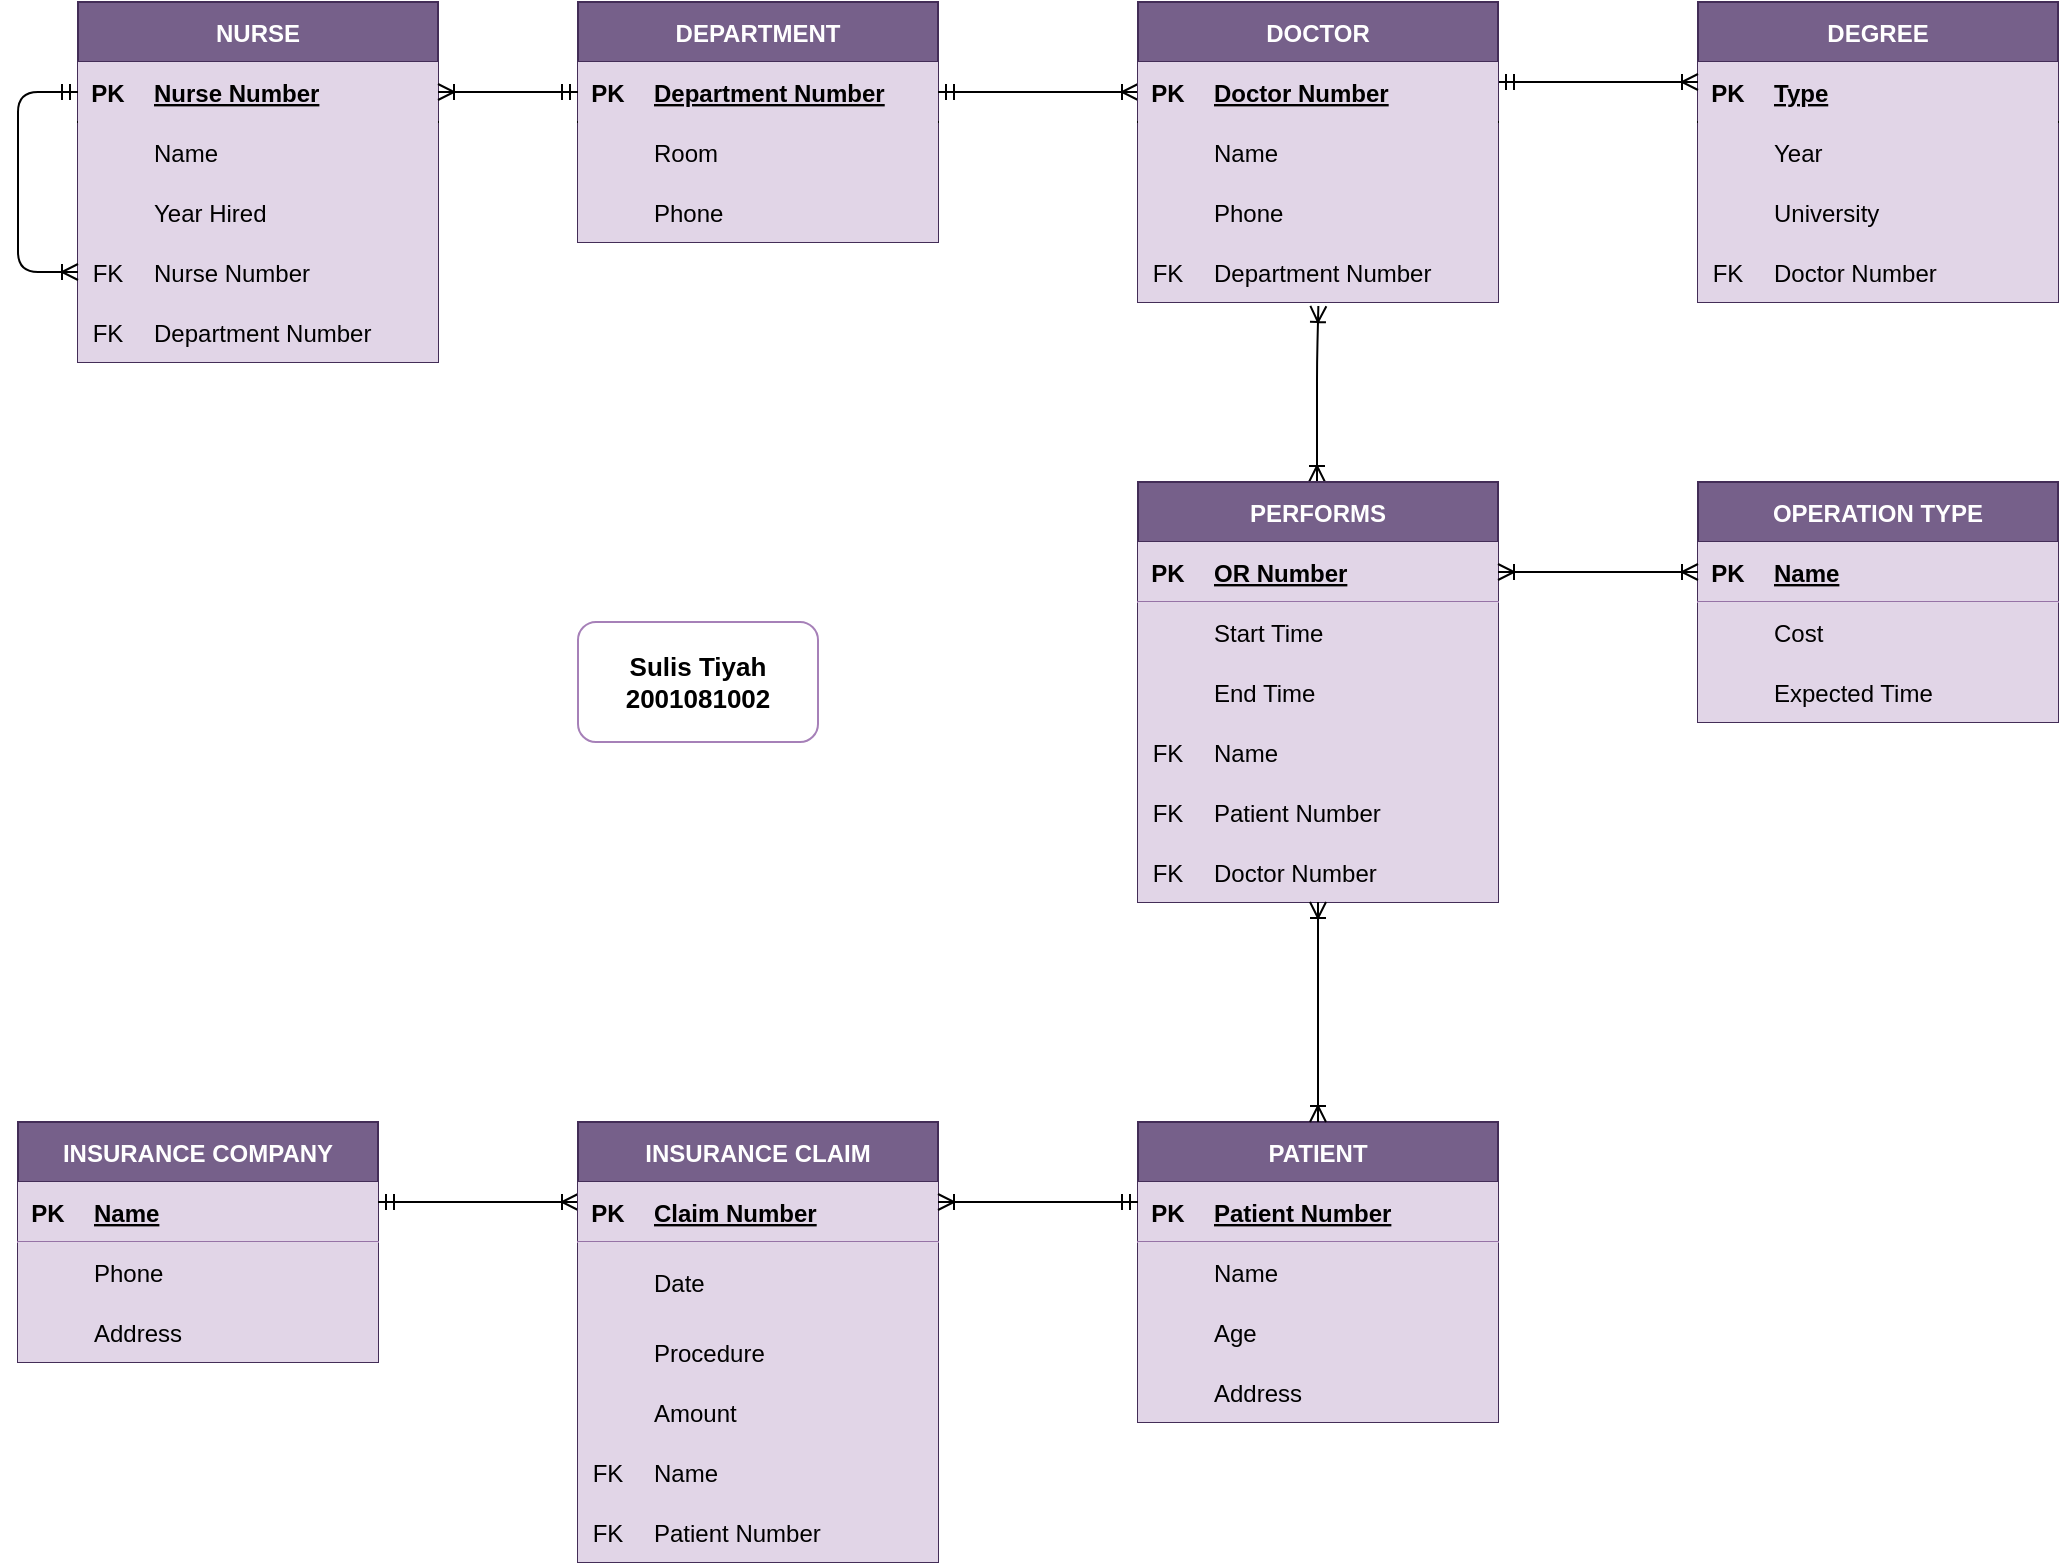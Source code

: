 <mxfile version="13.9.9" type="device"><diagram id="R2lEEEUBdFMjLlhIrx00" name="Page-1"><mxGraphModel dx="1024" dy="592" grid="1" gridSize="10" guides="1" tooltips="1" connect="1" arrows="1" fold="1" page="1" pageScale="1" pageWidth="1100" pageHeight="850" math="0" shadow="0" extFonts="Permanent Marker^https://fonts.googleapis.com/css?family=Permanent+Marker"><root><mxCell id="0"/><mxCell id="1" parent="0"/><mxCell id="9aG5olb4q19qfq-mBGyj-1" value="NURSE" style="shape=table;startSize=30;container=1;collapsible=1;childLayout=tableLayout;fixedRows=1;rowLines=0;fontStyle=1;align=center;resizeLast=1;fillColor=#76608a;strokeColor=#432D57;fontColor=#ffffff;" parent="1" vertex="1"><mxGeometry x="70" y="40" width="180" height="180" as="geometry"><mxRectangle x="30" y="30" width="70" height="30" as="alternateBounds"/></mxGeometry></mxCell><mxCell id="9aG5olb4q19qfq-mBGyj-2" value="" style="shape=partialRectangle;collapsible=0;dropTarget=0;pointerEvents=0;fillColor=none;top=0;left=0;bottom=1;right=0;points=[[0,0.5],[1,0.5]];portConstraint=eastwest;" parent="9aG5olb4q19qfq-mBGyj-1" vertex="1"><mxGeometry y="30" width="180" height="30" as="geometry"/></mxCell><mxCell id="9aG5olb4q19qfq-mBGyj-3" value="PK" style="shape=partialRectangle;connectable=0;fillColor=#e1d5e7;top=0;left=0;bottom=0;right=0;fontStyle=1;overflow=hidden;strokeColor=#A680B8;" parent="9aG5olb4q19qfq-mBGyj-2" vertex="1"><mxGeometry width="30" height="30" as="geometry"/></mxCell><mxCell id="9aG5olb4q19qfq-mBGyj-4" value="Nurse Number" style="shape=partialRectangle;connectable=0;fillColor=#e1d5e7;top=0;left=0;bottom=0;right=0;align=left;spacingLeft=6;fontStyle=5;overflow=hidden;strokeColor=#A680B8;" parent="9aG5olb4q19qfq-mBGyj-2" vertex="1"><mxGeometry x="30" width="150" height="30" as="geometry"/></mxCell><mxCell id="9aG5olb4q19qfq-mBGyj-5" value="" style="shape=partialRectangle;collapsible=0;dropTarget=0;pointerEvents=0;fillColor=none;top=0;left=0;bottom=0;right=0;points=[[0,0.5],[1,0.5]];portConstraint=eastwest;" parent="9aG5olb4q19qfq-mBGyj-1" vertex="1"><mxGeometry y="60" width="180" height="30" as="geometry"/></mxCell><mxCell id="9aG5olb4q19qfq-mBGyj-6" value="" style="shape=partialRectangle;connectable=0;fillColor=#e1d5e7;top=0;left=0;bottom=0;right=0;editable=1;overflow=hidden;strokeColor=#A680B8;" parent="9aG5olb4q19qfq-mBGyj-5" vertex="1"><mxGeometry width="30" height="30" as="geometry"/></mxCell><mxCell id="9aG5olb4q19qfq-mBGyj-7" value="Name" style="shape=partialRectangle;connectable=0;fillColor=#e1d5e7;top=0;left=0;bottom=0;right=0;align=left;spacingLeft=6;overflow=hidden;strokeColor=#A680B8;" parent="9aG5olb4q19qfq-mBGyj-5" vertex="1"><mxGeometry x="30" width="150" height="30" as="geometry"/></mxCell><mxCell id="9aG5olb4q19qfq-mBGyj-194" value="" style="shape=partialRectangle;collapsible=0;dropTarget=0;pointerEvents=0;fillColor=none;top=0;left=0;bottom=0;right=0;points=[[0,0.5],[1,0.5]];portConstraint=eastwest;" parent="9aG5olb4q19qfq-mBGyj-1" vertex="1"><mxGeometry y="90" width="180" height="30" as="geometry"/></mxCell><mxCell id="9aG5olb4q19qfq-mBGyj-195" value="" style="shape=partialRectangle;connectable=0;fillColor=#e1d5e7;top=0;left=0;bottom=0;right=0;editable=1;overflow=hidden;strokeColor=#A680B8;" parent="9aG5olb4q19qfq-mBGyj-194" vertex="1"><mxGeometry width="30" height="30" as="geometry"/></mxCell><mxCell id="9aG5olb4q19qfq-mBGyj-196" value="Year Hired" style="shape=partialRectangle;connectable=0;fillColor=#e1d5e7;top=0;left=0;bottom=0;right=0;align=left;spacingLeft=6;overflow=hidden;strokeColor=#A680B8;" parent="9aG5olb4q19qfq-mBGyj-194" vertex="1"><mxGeometry x="30" width="150" height="30" as="geometry"/></mxCell><mxCell id="9aG5olb4q19qfq-mBGyj-197" value="" style="shape=partialRectangle;collapsible=0;dropTarget=0;pointerEvents=0;fillColor=none;top=0;left=0;bottom=0;right=0;points=[[0,0.5],[1,0.5]];portConstraint=eastwest;" parent="9aG5olb4q19qfq-mBGyj-1" vertex="1"><mxGeometry y="120" width="180" height="30" as="geometry"/></mxCell><mxCell id="9aG5olb4q19qfq-mBGyj-198" value="FK" style="shape=partialRectangle;connectable=0;fillColor=#e1d5e7;top=0;left=0;bottom=0;right=0;editable=1;overflow=hidden;strokeColor=#A680B8;" parent="9aG5olb4q19qfq-mBGyj-197" vertex="1"><mxGeometry width="30" height="30" as="geometry"/></mxCell><mxCell id="9aG5olb4q19qfq-mBGyj-199" value="Nurse Number" style="shape=partialRectangle;connectable=0;fillColor=#e1d5e7;top=0;left=0;bottom=0;right=0;align=left;spacingLeft=6;overflow=hidden;strokeColor=#A680B8;" parent="9aG5olb4q19qfq-mBGyj-197" vertex="1"><mxGeometry x="30" width="150" height="30" as="geometry"/></mxCell><mxCell id="9aG5olb4q19qfq-mBGyj-71" value="" style="shape=partialRectangle;collapsible=0;dropTarget=0;pointerEvents=0;fillColor=none;top=0;left=0;bottom=0;right=0;points=[[0,0.5],[1,0.5]];portConstraint=eastwest;" parent="9aG5olb4q19qfq-mBGyj-1" vertex="1"><mxGeometry y="150" width="180" height="30" as="geometry"/></mxCell><mxCell id="9aG5olb4q19qfq-mBGyj-72" value="FK" style="shape=partialRectangle;connectable=0;fillColor=#e1d5e7;top=0;left=0;bottom=0;right=0;editable=1;overflow=hidden;strokeColor=#A680B8;" parent="9aG5olb4q19qfq-mBGyj-71" vertex="1"><mxGeometry width="30" height="30" as="geometry"/></mxCell><mxCell id="9aG5olb4q19qfq-mBGyj-73" value="Department Number" style="shape=partialRectangle;connectable=0;fillColor=#e1d5e7;top=0;left=0;bottom=0;right=0;align=left;spacingLeft=6;overflow=hidden;strokeColor=#A680B8;" parent="9aG5olb4q19qfq-mBGyj-71" vertex="1"><mxGeometry x="30" width="150" height="30" as="geometry"/></mxCell><mxCell id="9aG5olb4q19qfq-mBGyj-18" value="DEPARTMENT" style="shape=table;startSize=30;container=1;collapsible=1;childLayout=tableLayout;fixedRows=1;rowLines=0;fontStyle=1;align=center;resizeLast=1;fillColor=#76608a;strokeColor=#432D57;fontColor=#ffffff;" parent="1" vertex="1"><mxGeometry x="320" y="40" width="180" height="120" as="geometry"/></mxCell><mxCell id="9aG5olb4q19qfq-mBGyj-19" value="" style="shape=partialRectangle;collapsible=0;dropTarget=0;pointerEvents=0;fillColor=none;top=0;left=0;bottom=1;right=0;points=[[0,0.5],[1,0.5]];portConstraint=eastwest;" parent="9aG5olb4q19qfq-mBGyj-18" vertex="1"><mxGeometry y="30" width="180" height="30" as="geometry"/></mxCell><mxCell id="9aG5olb4q19qfq-mBGyj-20" value="PK" style="shape=partialRectangle;connectable=0;fillColor=#e1d5e7;top=0;left=0;bottom=0;right=0;fontStyle=1;overflow=hidden;strokeColor=#9673a6;" parent="9aG5olb4q19qfq-mBGyj-19" vertex="1"><mxGeometry width="30" height="30" as="geometry"/></mxCell><mxCell id="9aG5olb4q19qfq-mBGyj-21" value="Department Number" style="shape=partialRectangle;connectable=0;fillColor=#e1d5e7;top=0;left=0;bottom=0;right=0;align=left;spacingLeft=6;fontStyle=5;overflow=hidden;strokeColor=#9673a6;" parent="9aG5olb4q19qfq-mBGyj-19" vertex="1"><mxGeometry x="30" width="150" height="30" as="geometry"/></mxCell><mxCell id="9aG5olb4q19qfq-mBGyj-22" value="" style="shape=partialRectangle;collapsible=0;dropTarget=0;pointerEvents=0;fillColor=none;top=0;left=0;bottom=0;right=0;points=[[0,0.5],[1,0.5]];portConstraint=eastwest;" parent="9aG5olb4q19qfq-mBGyj-18" vertex="1"><mxGeometry y="60" width="180" height="30" as="geometry"/></mxCell><mxCell id="9aG5olb4q19qfq-mBGyj-23" value="" style="shape=partialRectangle;connectable=0;fillColor=#e1d5e7;top=0;left=0;bottom=0;right=0;editable=1;overflow=hidden;strokeColor=#9673a6;" parent="9aG5olb4q19qfq-mBGyj-22" vertex="1"><mxGeometry width="30" height="30" as="geometry"/></mxCell><mxCell id="9aG5olb4q19qfq-mBGyj-24" value="Room" style="shape=partialRectangle;connectable=0;fillColor=#e1d5e7;top=0;left=0;bottom=0;right=0;align=left;spacingLeft=6;overflow=hidden;strokeColor=#9673a6;" parent="9aG5olb4q19qfq-mBGyj-22" vertex="1"><mxGeometry x="30" width="150" height="30" as="geometry"/></mxCell><mxCell id="9aG5olb4q19qfq-mBGyj-25" value="" style="shape=partialRectangle;collapsible=0;dropTarget=0;pointerEvents=0;fillColor=none;top=0;left=0;bottom=0;right=0;points=[[0,0.5],[1,0.5]];portConstraint=eastwest;" parent="9aG5olb4q19qfq-mBGyj-18" vertex="1"><mxGeometry y="90" width="180" height="30" as="geometry"/></mxCell><mxCell id="9aG5olb4q19qfq-mBGyj-26" value="" style="shape=partialRectangle;connectable=0;fillColor=#e1d5e7;top=0;left=0;bottom=0;right=0;editable=1;overflow=hidden;strokeColor=#9673a6;" parent="9aG5olb4q19qfq-mBGyj-25" vertex="1"><mxGeometry width="30" height="30" as="geometry"/></mxCell><mxCell id="9aG5olb4q19qfq-mBGyj-27" value="Phone" style="shape=partialRectangle;connectable=0;fillColor=#e1d5e7;top=0;left=0;bottom=0;right=0;align=left;spacingLeft=6;overflow=hidden;strokeColor=#9673a6;" parent="9aG5olb4q19qfq-mBGyj-25" vertex="1"><mxGeometry x="30" width="150" height="30" as="geometry"/></mxCell><mxCell id="9aG5olb4q19qfq-mBGyj-44" value="DEGREE" style="shape=table;startSize=30;container=1;collapsible=1;childLayout=tableLayout;fixedRows=1;rowLines=0;fontStyle=1;align=center;resizeLast=1;fillColor=#76608a;strokeColor=#432D57;fontColor=#ffffff;" parent="1" vertex="1"><mxGeometry x="880" y="40" width="180" height="150" as="geometry"/></mxCell><mxCell id="9aG5olb4q19qfq-mBGyj-45" value="" style="shape=partialRectangle;collapsible=0;dropTarget=0;pointerEvents=0;fillColor=none;top=0;left=0;bottom=1;right=0;points=[[0,0.5],[1,0.5]];portConstraint=eastwest;" parent="9aG5olb4q19qfq-mBGyj-44" vertex="1"><mxGeometry y="30" width="180" height="30" as="geometry"/></mxCell><mxCell id="9aG5olb4q19qfq-mBGyj-46" value="PK" style="shape=partialRectangle;connectable=0;fillColor=#e1d5e7;top=0;left=0;bottom=0;right=0;fontStyle=1;overflow=hidden;strokeColor=#9673a6;" parent="9aG5olb4q19qfq-mBGyj-45" vertex="1"><mxGeometry width="30" height="30" as="geometry"/></mxCell><mxCell id="9aG5olb4q19qfq-mBGyj-47" value="Type" style="shape=partialRectangle;connectable=0;fillColor=#e1d5e7;top=0;left=0;bottom=0;right=0;align=left;spacingLeft=6;fontStyle=5;overflow=hidden;strokeColor=#9673a6;" parent="9aG5olb4q19qfq-mBGyj-45" vertex="1"><mxGeometry x="30" width="150" height="30" as="geometry"/></mxCell><mxCell id="9aG5olb4q19qfq-mBGyj-48" value="" style="shape=partialRectangle;collapsible=0;dropTarget=0;pointerEvents=0;fillColor=none;top=0;left=0;bottom=0;right=0;points=[[0,0.5],[1,0.5]];portConstraint=eastwest;" parent="9aG5olb4q19qfq-mBGyj-44" vertex="1"><mxGeometry y="60" width="180" height="30" as="geometry"/></mxCell><mxCell id="9aG5olb4q19qfq-mBGyj-49" value="" style="shape=partialRectangle;connectable=0;fillColor=#e1d5e7;top=0;left=0;bottom=0;right=0;editable=1;overflow=hidden;strokeColor=#9673a6;" parent="9aG5olb4q19qfq-mBGyj-48" vertex="1"><mxGeometry width="30" height="30" as="geometry"/></mxCell><mxCell id="9aG5olb4q19qfq-mBGyj-50" value="Year" style="shape=partialRectangle;connectable=0;fillColor=#e1d5e7;top=0;left=0;bottom=0;right=0;align=left;spacingLeft=6;overflow=hidden;strokeColor=#9673a6;" parent="9aG5olb4q19qfq-mBGyj-48" vertex="1"><mxGeometry x="30" width="150" height="30" as="geometry"/></mxCell><mxCell id="9aG5olb4q19qfq-mBGyj-51" value="" style="shape=partialRectangle;collapsible=0;dropTarget=0;pointerEvents=0;fillColor=none;top=0;left=0;bottom=0;right=0;points=[[0,0.5],[1,0.5]];portConstraint=eastwest;" parent="9aG5olb4q19qfq-mBGyj-44" vertex="1"><mxGeometry y="90" width="180" height="30" as="geometry"/></mxCell><mxCell id="9aG5olb4q19qfq-mBGyj-52" value="" style="shape=partialRectangle;connectable=0;fillColor=#e1d5e7;top=0;left=0;bottom=0;right=0;editable=1;overflow=hidden;strokeColor=#9673a6;" parent="9aG5olb4q19qfq-mBGyj-51" vertex="1"><mxGeometry width="30" height="30" as="geometry"/></mxCell><mxCell id="9aG5olb4q19qfq-mBGyj-53" value="University" style="shape=partialRectangle;connectable=0;fillColor=#e1d5e7;top=0;left=0;bottom=0;right=0;align=left;spacingLeft=6;overflow=hidden;strokeColor=#9673a6;" parent="9aG5olb4q19qfq-mBGyj-51" vertex="1"><mxGeometry x="30" width="150" height="30" as="geometry"/></mxCell><mxCell id="9aG5olb4q19qfq-mBGyj-221" value="" style="shape=partialRectangle;collapsible=0;dropTarget=0;pointerEvents=0;fillColor=none;top=0;left=0;bottom=0;right=0;points=[[0,0.5],[1,0.5]];portConstraint=eastwest;" parent="9aG5olb4q19qfq-mBGyj-44" vertex="1"><mxGeometry y="120" width="180" height="30" as="geometry"/></mxCell><mxCell id="9aG5olb4q19qfq-mBGyj-222" value="FK" style="shape=partialRectangle;connectable=0;fillColor=#e1d5e7;top=0;left=0;bottom=0;right=0;editable=1;overflow=hidden;strokeColor=#9673a6;" parent="9aG5olb4q19qfq-mBGyj-221" vertex="1"><mxGeometry width="30" height="30" as="geometry"/></mxCell><mxCell id="9aG5olb4q19qfq-mBGyj-223" value="Doctor Number" style="shape=partialRectangle;connectable=0;fillColor=#e1d5e7;top=0;left=0;bottom=0;right=0;align=left;spacingLeft=6;overflow=hidden;strokeColor=#9673a6;" parent="9aG5olb4q19qfq-mBGyj-221" vertex="1"><mxGeometry x="30" width="150" height="30" as="geometry"/></mxCell><mxCell id="9aG5olb4q19qfq-mBGyj-90" value="OPERATION TYPE" style="shape=table;startSize=30;container=1;collapsible=1;childLayout=tableLayout;fixedRows=1;rowLines=0;fontStyle=1;align=center;resizeLast=1;fillColor=#76608a;strokeColor=#432D57;fontColor=#ffffff;" parent="1" vertex="1"><mxGeometry x="880" y="280" width="180" height="120" as="geometry"/></mxCell><mxCell id="9aG5olb4q19qfq-mBGyj-91" value="" style="shape=partialRectangle;collapsible=0;dropTarget=0;pointerEvents=0;fillColor=#e1d5e7;top=0;left=0;bottom=1;right=0;points=[[0,0.5],[1,0.5]];portConstraint=eastwest;strokeColor=#9673a6;" parent="9aG5olb4q19qfq-mBGyj-90" vertex="1"><mxGeometry y="30" width="180" height="30" as="geometry"/></mxCell><mxCell id="9aG5olb4q19qfq-mBGyj-92" value="PK" style="shape=partialRectangle;connectable=0;fillColor=none;top=0;left=0;bottom=0;right=0;fontStyle=1;overflow=hidden;" parent="9aG5olb4q19qfq-mBGyj-91" vertex="1"><mxGeometry width="30" height="30" as="geometry"/></mxCell><mxCell id="9aG5olb4q19qfq-mBGyj-93" value="Name" style="shape=partialRectangle;connectable=0;fillColor=none;top=0;left=0;bottom=0;right=0;align=left;spacingLeft=6;fontStyle=5;overflow=hidden;" parent="9aG5olb4q19qfq-mBGyj-91" vertex="1"><mxGeometry x="30" width="150" height="30" as="geometry"/></mxCell><mxCell id="9aG5olb4q19qfq-mBGyj-94" value="" style="shape=partialRectangle;collapsible=0;dropTarget=0;pointerEvents=0;fillColor=#e1d5e7;top=0;left=0;bottom=0;right=0;points=[[0,0.5],[1,0.5]];portConstraint=eastwest;strokeColor=#9673a6;" parent="9aG5olb4q19qfq-mBGyj-90" vertex="1"><mxGeometry y="60" width="180" height="30" as="geometry"/></mxCell><mxCell id="9aG5olb4q19qfq-mBGyj-95" value="" style="shape=partialRectangle;connectable=0;fillColor=none;top=0;left=0;bottom=0;right=0;editable=1;overflow=hidden;" parent="9aG5olb4q19qfq-mBGyj-94" vertex="1"><mxGeometry width="30" height="30" as="geometry"/></mxCell><mxCell id="9aG5olb4q19qfq-mBGyj-96" value="Cost" style="shape=partialRectangle;connectable=0;fillColor=none;top=0;left=0;bottom=0;right=0;align=left;spacingLeft=6;overflow=hidden;" parent="9aG5olb4q19qfq-mBGyj-94" vertex="1"><mxGeometry x="30" width="150" height="30" as="geometry"/></mxCell><mxCell id="9aG5olb4q19qfq-mBGyj-97" value="" style="shape=partialRectangle;collapsible=0;dropTarget=0;pointerEvents=0;fillColor=#e1d5e7;top=0;left=0;bottom=0;right=0;points=[[0,0.5],[1,0.5]];portConstraint=eastwest;strokeColor=#9673a6;" parent="9aG5olb4q19qfq-mBGyj-90" vertex="1"><mxGeometry y="90" width="180" height="30" as="geometry"/></mxCell><mxCell id="9aG5olb4q19qfq-mBGyj-98" value="" style="shape=partialRectangle;connectable=0;fillColor=none;top=0;left=0;bottom=0;right=0;editable=1;overflow=hidden;" parent="9aG5olb4q19qfq-mBGyj-97" vertex="1"><mxGeometry width="30" height="30" as="geometry"/></mxCell><mxCell id="9aG5olb4q19qfq-mBGyj-99" value="Expected Time" style="shape=partialRectangle;connectable=0;fillColor=none;top=0;left=0;bottom=0;right=0;align=left;spacingLeft=6;overflow=hidden;" parent="9aG5olb4q19qfq-mBGyj-97" vertex="1"><mxGeometry x="30" width="150" height="30" as="geometry"/></mxCell><mxCell id="9aG5olb4q19qfq-mBGyj-118" value="PATIENT" style="shape=table;startSize=30;container=1;collapsible=1;childLayout=tableLayout;fixedRows=1;rowLines=0;fontStyle=1;align=center;resizeLast=1;strokeWidth=1;fontSize=12;fontColor=#ffffff;html=0;fillColor=#76608a;strokeColor=#432D57;" parent="1" vertex="1"><mxGeometry x="600" y="600" width="180" height="150" as="geometry"/></mxCell><mxCell id="9aG5olb4q19qfq-mBGyj-119" value="" style="shape=partialRectangle;collapsible=0;dropTarget=0;pointerEvents=0;fillColor=#e1d5e7;top=0;left=0;bottom=1;right=0;points=[[0,0.5],[1,0.5]];portConstraint=eastwest;strokeColor=#9673a6;" parent="9aG5olb4q19qfq-mBGyj-118" vertex="1"><mxGeometry y="30" width="180" height="30" as="geometry"/></mxCell><mxCell id="9aG5olb4q19qfq-mBGyj-120" value="PK" style="shape=partialRectangle;connectable=0;fillColor=none;top=0;left=0;bottom=0;right=0;fontStyle=1;overflow=hidden;" parent="9aG5olb4q19qfq-mBGyj-119" vertex="1"><mxGeometry width="30" height="30" as="geometry"/></mxCell><mxCell id="9aG5olb4q19qfq-mBGyj-121" value="Patient Number" style="shape=partialRectangle;connectable=0;fillColor=none;top=0;left=0;bottom=0;right=0;align=left;spacingLeft=6;fontStyle=5;overflow=hidden;" parent="9aG5olb4q19qfq-mBGyj-119" vertex="1"><mxGeometry x="30" width="150" height="30" as="geometry"/></mxCell><mxCell id="9aG5olb4q19qfq-mBGyj-122" value="" style="shape=partialRectangle;collapsible=0;dropTarget=0;pointerEvents=0;fillColor=#e1d5e7;top=0;left=0;bottom=0;right=0;points=[[0,0.5],[1,0.5]];portConstraint=eastwest;strokeColor=#9673a6;" parent="9aG5olb4q19qfq-mBGyj-118" vertex="1"><mxGeometry y="60" width="180" height="30" as="geometry"/></mxCell><mxCell id="9aG5olb4q19qfq-mBGyj-123" value="" style="shape=partialRectangle;connectable=0;fillColor=none;top=0;left=0;bottom=0;right=0;editable=1;overflow=hidden;" parent="9aG5olb4q19qfq-mBGyj-122" vertex="1"><mxGeometry width="30" height="30" as="geometry"/></mxCell><mxCell id="9aG5olb4q19qfq-mBGyj-124" value="Name" style="shape=partialRectangle;connectable=0;fillColor=none;top=0;left=0;bottom=0;right=0;align=left;spacingLeft=6;overflow=hidden;" parent="9aG5olb4q19qfq-mBGyj-122" vertex="1"><mxGeometry x="30" width="150" height="30" as="geometry"/></mxCell><mxCell id="9aG5olb4q19qfq-mBGyj-125" value="" style="shape=partialRectangle;collapsible=0;dropTarget=0;pointerEvents=0;fillColor=#e1d5e7;top=0;left=0;bottom=0;right=0;points=[[0,0.5],[1,0.5]];portConstraint=eastwest;strokeColor=#9673a6;" parent="9aG5olb4q19qfq-mBGyj-118" vertex="1"><mxGeometry y="90" width="180" height="30" as="geometry"/></mxCell><mxCell id="9aG5olb4q19qfq-mBGyj-126" value="" style="shape=partialRectangle;connectable=0;fillColor=none;top=0;left=0;bottom=0;right=0;editable=1;overflow=hidden;" parent="9aG5olb4q19qfq-mBGyj-125" vertex="1"><mxGeometry width="30" height="30" as="geometry"/></mxCell><mxCell id="9aG5olb4q19qfq-mBGyj-127" value="Age" style="shape=partialRectangle;connectable=0;fillColor=none;top=0;left=0;bottom=0;right=0;align=left;spacingLeft=6;overflow=hidden;" parent="9aG5olb4q19qfq-mBGyj-125" vertex="1"><mxGeometry x="30" width="150" height="30" as="geometry"/></mxCell><mxCell id="9aG5olb4q19qfq-mBGyj-128" value="" style="shape=partialRectangle;collapsible=0;dropTarget=0;pointerEvents=0;fillColor=#e1d5e7;top=0;left=0;bottom=0;right=0;points=[[0,0.5],[1,0.5]];portConstraint=eastwest;strokeColor=#9673a6;" parent="9aG5olb4q19qfq-mBGyj-118" vertex="1"><mxGeometry y="120" width="180" height="30" as="geometry"/></mxCell><mxCell id="9aG5olb4q19qfq-mBGyj-129" value="" style="shape=partialRectangle;connectable=0;fillColor=none;top=0;left=0;bottom=0;right=0;editable=1;overflow=hidden;" parent="9aG5olb4q19qfq-mBGyj-128" vertex="1"><mxGeometry width="30" height="30" as="geometry"/></mxCell><mxCell id="9aG5olb4q19qfq-mBGyj-130" value="Address" style="shape=partialRectangle;connectable=0;fillColor=none;top=0;left=0;bottom=0;right=0;align=left;spacingLeft=6;overflow=hidden;" parent="9aG5olb4q19qfq-mBGyj-128" vertex="1"><mxGeometry x="30" width="150" height="30" as="geometry"/></mxCell><mxCell id="9aG5olb4q19qfq-mBGyj-170" value="INSURANCE COMPANY" style="shape=table;startSize=30;container=1;collapsible=1;childLayout=tableLayout;fixedRows=1;rowLines=0;fontStyle=1;align=center;resizeLast=1;strokeWidth=1;fontSize=12;fontColor=#ffffff;html=0;fillColor=#76608a;strokeColor=#432D57;" parent="1" vertex="1"><mxGeometry x="40" y="600" width="180" height="120" as="geometry"/></mxCell><mxCell id="9aG5olb4q19qfq-mBGyj-171" value="" style="shape=partialRectangle;collapsible=0;dropTarget=0;pointerEvents=0;fillColor=#e1d5e7;top=0;left=0;bottom=1;right=0;points=[[0,0.5],[1,0.5]];portConstraint=eastwest;strokeColor=#9673a6;" parent="9aG5olb4q19qfq-mBGyj-170" vertex="1"><mxGeometry y="30" width="180" height="30" as="geometry"/></mxCell><mxCell id="9aG5olb4q19qfq-mBGyj-172" value="PK" style="shape=partialRectangle;connectable=0;fillColor=none;top=0;left=0;bottom=0;right=0;fontStyle=1;overflow=hidden;" parent="9aG5olb4q19qfq-mBGyj-171" vertex="1"><mxGeometry width="30" height="30" as="geometry"/></mxCell><mxCell id="9aG5olb4q19qfq-mBGyj-173" value="Name" style="shape=partialRectangle;connectable=0;fillColor=none;top=0;left=0;bottom=0;right=0;align=left;spacingLeft=6;fontStyle=5;overflow=hidden;" parent="9aG5olb4q19qfq-mBGyj-171" vertex="1"><mxGeometry x="30" width="150" height="30" as="geometry"/></mxCell><mxCell id="9aG5olb4q19qfq-mBGyj-174" value="" style="shape=partialRectangle;collapsible=0;dropTarget=0;pointerEvents=0;fillColor=#e1d5e7;top=0;left=0;bottom=0;right=0;points=[[0,0.5],[1,0.5]];portConstraint=eastwest;strokeColor=#9673a6;" parent="9aG5olb4q19qfq-mBGyj-170" vertex="1"><mxGeometry y="60" width="180" height="30" as="geometry"/></mxCell><mxCell id="9aG5olb4q19qfq-mBGyj-175" value="" style="shape=partialRectangle;connectable=0;fillColor=none;top=0;left=0;bottom=0;right=0;editable=1;overflow=hidden;" parent="9aG5olb4q19qfq-mBGyj-174" vertex="1"><mxGeometry width="30" height="30" as="geometry"/></mxCell><mxCell id="9aG5olb4q19qfq-mBGyj-176" value="Phone" style="shape=partialRectangle;connectable=0;fillColor=none;top=0;left=0;bottom=0;right=0;align=left;spacingLeft=6;overflow=hidden;" parent="9aG5olb4q19qfq-mBGyj-174" vertex="1"><mxGeometry x="30" width="150" height="30" as="geometry"/></mxCell><mxCell id="9aG5olb4q19qfq-mBGyj-177" value="" style="shape=partialRectangle;collapsible=0;dropTarget=0;pointerEvents=0;fillColor=#e1d5e7;top=0;left=0;bottom=0;right=0;points=[[0,0.5],[1,0.5]];portConstraint=eastwest;strokeColor=#9673a6;" parent="9aG5olb4q19qfq-mBGyj-170" vertex="1"><mxGeometry y="90" width="180" height="30" as="geometry"/></mxCell><mxCell id="9aG5olb4q19qfq-mBGyj-178" value="" style="shape=partialRectangle;connectable=0;fillColor=none;top=0;left=0;bottom=0;right=0;editable=1;overflow=hidden;" parent="9aG5olb4q19qfq-mBGyj-177" vertex="1"><mxGeometry width="30" height="30" as="geometry"/></mxCell><mxCell id="9aG5olb4q19qfq-mBGyj-179" value="Address" style="shape=partialRectangle;connectable=0;fillColor=none;top=0;left=0;bottom=0;right=0;align=left;spacingLeft=6;overflow=hidden;" parent="9aG5olb4q19qfq-mBGyj-177" vertex="1"><mxGeometry x="30" width="150" height="30" as="geometry"/></mxCell><mxCell id="9aG5olb4q19qfq-mBGyj-185" value="" style="edgeStyle=orthogonalEdgeStyle;fontSize=12;html=1;endArrow=ERoneToMany;startArrow=ERmandOne;exitX=0;exitY=0.5;exitDx=0;exitDy=0;entryX=1;entryY=0.5;entryDx=0;entryDy=0;" parent="1" source="9aG5olb4q19qfq-mBGyj-19" target="9aG5olb4q19qfq-mBGyj-2" edge="1"><mxGeometry width="100" height="100" relative="1" as="geometry"><mxPoint x="260" y="260" as="sourcePoint"/><mxPoint x="260" y="110" as="targetPoint"/></mxGeometry></mxCell><mxCell id="9aG5olb4q19qfq-mBGyj-187" value="" style="edgeStyle=orthogonalEdgeStyle;fontSize=12;html=1;endArrow=ERoneToMany;startArrow=ERmandOne;exitX=1;exitY=0.5;exitDx=0;exitDy=0;endFill=0;startFill=0;" parent="1" source="9aG5olb4q19qfq-mBGyj-19" edge="1"><mxGeometry width="100" height="100" relative="1" as="geometry"><mxPoint x="500" y="210" as="sourcePoint"/><mxPoint x="600" y="85" as="targetPoint"/></mxGeometry></mxCell><mxCell id="9aG5olb4q19qfq-mBGyj-189" value="" style="edgeStyle=elbowEdgeStyle;fontSize=12;html=1;endArrow=ERoneToMany;startArrow=ERmandOne;entryX=0;entryY=0.75;entryDx=0;entryDy=0;exitX=0;exitY=0.25;exitDx=0;exitDy=0;" parent="1" source="9aG5olb4q19qfq-mBGyj-1" target="9aG5olb4q19qfq-mBGyj-1" edge="1"><mxGeometry width="100" height="100" relative="1" as="geometry"><mxPoint x="70" y="210" as="sourcePoint"/><mxPoint x="210" y="224.5" as="targetPoint"/><Array as="points"><mxPoint x="40" y="120"/><mxPoint x="20" y="80"/><mxPoint x="10" y="120"/></Array></mxGeometry></mxCell><mxCell id="9aG5olb4q19qfq-mBGyj-190" value="" style="edgeStyle=orthogonalEdgeStyle;fontSize=12;html=1;endArrow=ERoneToMany;startArrow=ERmandOne;exitX=1;exitY=0.5;exitDx=0;exitDy=0;endFill=0;startFill=0;" parent="1" edge="1"><mxGeometry width="100" height="100" relative="1" as="geometry"><mxPoint x="780" y="80" as="sourcePoint"/><mxPoint x="880" y="80" as="targetPoint"/></mxGeometry></mxCell><mxCell id="9aG5olb4q19qfq-mBGyj-191" value="" style="fontSize=12;html=1;endArrow=ERoneToMany;startArrow=ERoneToMany;edgeStyle=orthogonalEdgeStyle;entryX=0.501;entryY=1.067;entryDx=0;entryDy=0;entryPerimeter=0;" parent="1" target="9aG5olb4q19qfq-mBGyj-247" edge="1"><mxGeometry width="100" height="100" relative="1" as="geometry"><mxPoint x="689.5" y="280" as="sourcePoint"/><mxPoint x="689.5" y="200" as="targetPoint"/><Array as="points"><mxPoint x="690" y="220"/><mxPoint x="690" y="220"/></Array></mxGeometry></mxCell><mxCell id="9aG5olb4q19qfq-mBGyj-193" value="" style="edgeStyle=orthogonalEdgeStyle;fontSize=12;html=1;endArrow=ERoneToMany;startArrow=ERmandOne;entryX=1;entryY=0.5;entryDx=0;entryDy=0;" parent="1" edge="1"><mxGeometry width="100" height="100" relative="1" as="geometry"><mxPoint x="220" y="640" as="sourcePoint"/><mxPoint x="320" y="640" as="targetPoint"/></mxGeometry></mxCell><mxCell id="9aG5olb4q19qfq-mBGyj-237" value="DOCTOR" style="shape=table;startSize=30;container=1;collapsible=1;childLayout=tableLayout;fixedRows=1;rowLines=0;fontStyle=1;align=center;resizeLast=1;fillColor=#76608a;strokeColor=#432D57;fontColor=#ffffff;" parent="1" vertex="1"><mxGeometry x="600" y="40" width="180" height="150" as="geometry"/></mxCell><mxCell id="9aG5olb4q19qfq-mBGyj-238" value="" style="shape=partialRectangle;collapsible=0;dropTarget=0;pointerEvents=0;fillColor=none;top=0;left=0;bottom=1;right=0;points=[[0,0.5],[1,0.5]];portConstraint=eastwest;" parent="9aG5olb4q19qfq-mBGyj-237" vertex="1"><mxGeometry y="30" width="180" height="30" as="geometry"/></mxCell><mxCell id="9aG5olb4q19qfq-mBGyj-239" value="PK" style="shape=partialRectangle;connectable=0;fillColor=#e1d5e7;top=0;left=0;bottom=0;right=0;fontStyle=1;overflow=hidden;strokeColor=#9673a6;" parent="9aG5olb4q19qfq-mBGyj-238" vertex="1"><mxGeometry width="30" height="30" as="geometry"/></mxCell><mxCell id="9aG5olb4q19qfq-mBGyj-240" value="Doctor Number" style="shape=partialRectangle;connectable=0;fillColor=#e1d5e7;top=0;left=0;bottom=0;right=0;align=left;spacingLeft=6;fontStyle=5;overflow=hidden;strokeColor=#9673a6;" parent="9aG5olb4q19qfq-mBGyj-238" vertex="1"><mxGeometry x="30" width="150" height="30" as="geometry"/></mxCell><mxCell id="9aG5olb4q19qfq-mBGyj-241" value="" style="shape=partialRectangle;collapsible=0;dropTarget=0;pointerEvents=0;fillColor=none;top=0;left=0;bottom=0;right=0;points=[[0,0.5],[1,0.5]];portConstraint=eastwest;" parent="9aG5olb4q19qfq-mBGyj-237" vertex="1"><mxGeometry y="60" width="180" height="30" as="geometry"/></mxCell><mxCell id="9aG5olb4q19qfq-mBGyj-242" value="" style="shape=partialRectangle;connectable=0;fillColor=#e1d5e7;top=0;left=0;bottom=0;right=0;editable=1;overflow=hidden;strokeColor=#9673a6;" parent="9aG5olb4q19qfq-mBGyj-241" vertex="1"><mxGeometry width="30" height="30" as="geometry"/></mxCell><mxCell id="9aG5olb4q19qfq-mBGyj-243" value="Name" style="shape=partialRectangle;connectable=0;fillColor=#e1d5e7;top=0;left=0;bottom=0;right=0;align=left;spacingLeft=6;overflow=hidden;strokeColor=#9673a6;" parent="9aG5olb4q19qfq-mBGyj-241" vertex="1"><mxGeometry x="30" width="150" height="30" as="geometry"/></mxCell><mxCell id="9aG5olb4q19qfq-mBGyj-244" value="" style="shape=partialRectangle;collapsible=0;dropTarget=0;pointerEvents=0;fillColor=none;top=0;left=0;bottom=0;right=0;points=[[0,0.5],[1,0.5]];portConstraint=eastwest;" parent="9aG5olb4q19qfq-mBGyj-237" vertex="1"><mxGeometry y="90" width="180" height="30" as="geometry"/></mxCell><mxCell id="9aG5olb4q19qfq-mBGyj-245" value="" style="shape=partialRectangle;connectable=0;fillColor=#e1d5e7;top=0;left=0;bottom=0;right=0;editable=1;overflow=hidden;strokeColor=#9673a6;" parent="9aG5olb4q19qfq-mBGyj-244" vertex="1"><mxGeometry width="30" height="30" as="geometry"/></mxCell><mxCell id="9aG5olb4q19qfq-mBGyj-246" value="Phone" style="shape=partialRectangle;connectable=0;fillColor=#e1d5e7;top=0;left=0;bottom=0;right=0;align=left;spacingLeft=6;overflow=hidden;strokeColor=#9673a6;" parent="9aG5olb4q19qfq-mBGyj-244" vertex="1"><mxGeometry x="30" width="150" height="30" as="geometry"/></mxCell><mxCell id="9aG5olb4q19qfq-mBGyj-247" value="" style="shape=partialRectangle;collapsible=0;dropTarget=0;pointerEvents=0;fillColor=none;top=0;left=0;bottom=0;right=0;points=[[0,0.5],[1,0.5]];portConstraint=eastwest;" parent="9aG5olb4q19qfq-mBGyj-237" vertex="1"><mxGeometry y="120" width="180" height="30" as="geometry"/></mxCell><mxCell id="9aG5olb4q19qfq-mBGyj-248" value="FK" style="shape=partialRectangle;connectable=0;fillColor=#e1d5e7;top=0;left=0;bottom=0;right=0;editable=1;overflow=hidden;strokeColor=#9673a6;" parent="9aG5olb4q19qfq-mBGyj-247" vertex="1"><mxGeometry width="30" height="30" as="geometry"/></mxCell><mxCell id="9aG5olb4q19qfq-mBGyj-249" value="Department Number" style="shape=partialRectangle;connectable=0;fillColor=#e1d5e7;top=0;left=0;bottom=0;right=0;align=left;spacingLeft=6;overflow=hidden;strokeColor=#9673a6;" parent="9aG5olb4q19qfq-mBGyj-247" vertex="1"><mxGeometry x="30" width="150" height="30" as="geometry"/></mxCell><mxCell id="9aG5olb4q19qfq-mBGyj-253" value="INSURANCE CLAIM" style="shape=table;startSize=30;container=1;collapsible=1;childLayout=tableLayout;fixedRows=1;rowLines=0;fontStyle=1;align=center;resizeLast=1;fillColor=#76608a;strokeColor=#432D57;fontColor=#ffffff;" parent="1" vertex="1"><mxGeometry x="320" y="600" width="180" height="220" as="geometry"><mxRectangle x="30" y="30" width="70" height="30" as="alternateBounds"/></mxGeometry></mxCell><mxCell id="9aG5olb4q19qfq-mBGyj-254" value="" style="shape=partialRectangle;collapsible=0;dropTarget=0;pointerEvents=0;fillColor=#e1d5e7;top=0;left=0;bottom=1;right=0;points=[[0,0.5],[1,0.5]];portConstraint=eastwest;strokeColor=#9673a6;" parent="9aG5olb4q19qfq-mBGyj-253" vertex="1"><mxGeometry y="30" width="180" height="30" as="geometry"/></mxCell><mxCell id="9aG5olb4q19qfq-mBGyj-255" value="PK" style="shape=partialRectangle;connectable=0;fillColor=none;top=0;left=0;bottom=0;right=0;fontStyle=1;overflow=hidden;" parent="9aG5olb4q19qfq-mBGyj-254" vertex="1"><mxGeometry width="30" height="30" as="geometry"/></mxCell><mxCell id="9aG5olb4q19qfq-mBGyj-256" value="Claim Number" style="shape=partialRectangle;connectable=0;fillColor=none;top=0;left=0;bottom=0;right=0;align=left;spacingLeft=6;fontStyle=5;overflow=hidden;" parent="9aG5olb4q19qfq-mBGyj-254" vertex="1"><mxGeometry x="30" width="150" height="30" as="geometry"/></mxCell><mxCell id="9aG5olb4q19qfq-mBGyj-257" value="" style="shape=partialRectangle;collapsible=0;dropTarget=0;pointerEvents=0;fillColor=#e1d5e7;top=0;left=0;bottom=0;right=0;points=[[0,0.5],[1,0.5]];portConstraint=eastwest;strokeColor=#9673a6;" parent="9aG5olb4q19qfq-mBGyj-253" vertex="1"><mxGeometry y="60" width="180" height="40" as="geometry"/></mxCell><mxCell id="9aG5olb4q19qfq-mBGyj-258" value="" style="shape=partialRectangle;connectable=0;fillColor=none;top=0;left=0;bottom=0;right=0;editable=1;overflow=hidden;" parent="9aG5olb4q19qfq-mBGyj-257" vertex="1"><mxGeometry width="30" height="40" as="geometry"/></mxCell><mxCell id="9aG5olb4q19qfq-mBGyj-259" value="Date" style="shape=partialRectangle;connectable=0;fillColor=none;top=0;left=0;bottom=0;right=0;align=left;spacingLeft=6;overflow=hidden;" parent="9aG5olb4q19qfq-mBGyj-257" vertex="1"><mxGeometry x="30" width="150" height="40" as="geometry"/></mxCell><mxCell id="9aG5olb4q19qfq-mBGyj-260" value="" style="shape=partialRectangle;collapsible=0;dropTarget=0;pointerEvents=0;fillColor=#e1d5e7;top=0;left=0;bottom=0;right=0;points=[[0,0.5],[1,0.5]];portConstraint=eastwest;strokeColor=#9673a6;" parent="9aG5olb4q19qfq-mBGyj-253" vertex="1"><mxGeometry y="100" width="180" height="30" as="geometry"/></mxCell><mxCell id="9aG5olb4q19qfq-mBGyj-261" value="" style="shape=partialRectangle;connectable=0;fillColor=none;top=0;left=0;bottom=0;right=0;editable=1;overflow=hidden;" parent="9aG5olb4q19qfq-mBGyj-260" vertex="1"><mxGeometry width="30" height="30" as="geometry"/></mxCell><mxCell id="9aG5olb4q19qfq-mBGyj-262" value="Procedure" style="shape=partialRectangle;connectable=0;fillColor=none;top=0;left=0;bottom=0;right=0;align=left;spacingLeft=6;overflow=hidden;" parent="9aG5olb4q19qfq-mBGyj-260" vertex="1"><mxGeometry x="30" width="150" height="30" as="geometry"/></mxCell><mxCell id="9aG5olb4q19qfq-mBGyj-263" value="" style="shape=partialRectangle;collapsible=0;dropTarget=0;pointerEvents=0;fillColor=#e1d5e7;top=0;left=0;bottom=0;right=0;points=[[0,0.5],[1,0.5]];portConstraint=eastwest;strokeColor=#9673a6;" parent="9aG5olb4q19qfq-mBGyj-253" vertex="1"><mxGeometry y="130" width="180" height="30" as="geometry"/></mxCell><mxCell id="9aG5olb4q19qfq-mBGyj-264" value="" style="shape=partialRectangle;connectable=0;fillColor=none;top=0;left=0;bottom=0;right=0;editable=1;overflow=hidden;" parent="9aG5olb4q19qfq-mBGyj-263" vertex="1"><mxGeometry width="30" height="30" as="geometry"/></mxCell><mxCell id="9aG5olb4q19qfq-mBGyj-265" value="Amount" style="shape=partialRectangle;connectable=0;fillColor=none;top=0;left=0;bottom=0;right=0;align=left;spacingLeft=6;overflow=hidden;" parent="9aG5olb4q19qfq-mBGyj-263" vertex="1"><mxGeometry x="30" width="150" height="30" as="geometry"/></mxCell><mxCell id="9aG5olb4q19qfq-mBGyj-266" value="" style="shape=partialRectangle;collapsible=0;dropTarget=0;pointerEvents=0;fillColor=#e1d5e7;top=0;left=0;bottom=0;right=0;points=[[0,0.5],[1,0.5]];portConstraint=eastwest;strokeColor=#9673a6;" parent="9aG5olb4q19qfq-mBGyj-253" vertex="1"><mxGeometry y="160" width="180" height="30" as="geometry"/></mxCell><mxCell id="9aG5olb4q19qfq-mBGyj-267" value="FK" style="shape=partialRectangle;connectable=0;fillColor=none;top=0;left=0;bottom=0;right=0;editable=1;overflow=hidden;" parent="9aG5olb4q19qfq-mBGyj-266" vertex="1"><mxGeometry width="30" height="30" as="geometry"/></mxCell><mxCell id="9aG5olb4q19qfq-mBGyj-268" value="Name" style="shape=partialRectangle;connectable=0;fillColor=none;top=0;left=0;bottom=0;right=0;align=left;spacingLeft=6;overflow=hidden;" parent="9aG5olb4q19qfq-mBGyj-266" vertex="1"><mxGeometry x="30" width="150" height="30" as="geometry"/></mxCell><mxCell id="9aG5olb4q19qfq-mBGyj-269" value="" style="shape=partialRectangle;collapsible=0;dropTarget=0;pointerEvents=0;fillColor=#e1d5e7;top=0;left=0;bottom=0;right=0;points=[[0,0.5],[1,0.5]];portConstraint=eastwest;strokeColor=#9673a6;" parent="9aG5olb4q19qfq-mBGyj-253" vertex="1"><mxGeometry y="190" width="180" height="30" as="geometry"/></mxCell><mxCell id="9aG5olb4q19qfq-mBGyj-270" value="FK" style="shape=partialRectangle;connectable=0;fillColor=none;top=0;left=0;bottom=0;right=0;editable=1;overflow=hidden;" parent="9aG5olb4q19qfq-mBGyj-269" vertex="1"><mxGeometry width="30" height="30" as="geometry"/></mxCell><mxCell id="9aG5olb4q19qfq-mBGyj-271" value="Patient Number" style="shape=partialRectangle;connectable=0;fillColor=none;top=0;left=0;bottom=0;right=0;align=left;spacingLeft=6;overflow=hidden;" parent="9aG5olb4q19qfq-mBGyj-269" vertex="1"><mxGeometry x="30" width="150" height="30" as="geometry"/></mxCell><mxCell id="9aG5olb4q19qfq-mBGyj-272" value="PERFORMS" style="shape=table;startSize=30;container=1;collapsible=1;childLayout=tableLayout;fixedRows=1;rowLines=0;fontStyle=1;align=center;resizeLast=1;strokeWidth=1;fontSize=12;fontColor=#ffffff;html=0;fillColor=#76608a;strokeColor=#432D57;" parent="1" vertex="1"><mxGeometry x="600" y="280" width="180" height="210" as="geometry"/></mxCell><mxCell id="9aG5olb4q19qfq-mBGyj-273" value="" style="shape=partialRectangle;collapsible=0;dropTarget=0;pointerEvents=0;fillColor=#e1d5e7;top=0;left=0;bottom=1;right=0;points=[[0,0.5],[1,0.5]];portConstraint=eastwest;strokeColor=#9673a6;" parent="9aG5olb4q19qfq-mBGyj-272" vertex="1"><mxGeometry y="30" width="180" height="30" as="geometry"/></mxCell><mxCell id="9aG5olb4q19qfq-mBGyj-274" value="PK" style="shape=partialRectangle;connectable=0;fillColor=none;top=0;left=0;bottom=0;right=0;fontStyle=1;overflow=hidden;" parent="9aG5olb4q19qfq-mBGyj-273" vertex="1"><mxGeometry width="30" height="30" as="geometry"/></mxCell><mxCell id="9aG5olb4q19qfq-mBGyj-275" value="OR Number" style="shape=partialRectangle;connectable=0;fillColor=none;top=0;left=0;bottom=0;right=0;align=left;spacingLeft=6;fontStyle=5;overflow=hidden;" parent="9aG5olb4q19qfq-mBGyj-273" vertex="1"><mxGeometry x="30" width="150" height="30" as="geometry"/></mxCell><mxCell id="9aG5olb4q19qfq-mBGyj-276" value="" style="shape=partialRectangle;collapsible=0;dropTarget=0;pointerEvents=0;fillColor=#e1d5e7;top=0;left=0;bottom=0;right=0;points=[[0,0.5],[1,0.5]];portConstraint=eastwest;strokeColor=#9673a6;" parent="9aG5olb4q19qfq-mBGyj-272" vertex="1"><mxGeometry y="60" width="180" height="30" as="geometry"/></mxCell><mxCell id="9aG5olb4q19qfq-mBGyj-277" value="" style="shape=partialRectangle;connectable=0;fillColor=none;top=0;left=0;bottom=0;right=0;editable=1;overflow=hidden;" parent="9aG5olb4q19qfq-mBGyj-276" vertex="1"><mxGeometry width="30" height="30" as="geometry"/></mxCell><mxCell id="9aG5olb4q19qfq-mBGyj-278" value="Start Time" style="shape=partialRectangle;connectable=0;fillColor=none;top=0;left=0;bottom=0;right=0;align=left;spacingLeft=6;overflow=hidden;" parent="9aG5olb4q19qfq-mBGyj-276" vertex="1"><mxGeometry x="30" width="150" height="30" as="geometry"/></mxCell><mxCell id="9aG5olb4q19qfq-mBGyj-279" value="" style="shape=partialRectangle;collapsible=0;dropTarget=0;pointerEvents=0;fillColor=#e1d5e7;top=0;left=0;bottom=0;right=0;points=[[0,0.5],[1,0.5]];portConstraint=eastwest;strokeColor=#9673a6;" parent="9aG5olb4q19qfq-mBGyj-272" vertex="1"><mxGeometry y="90" width="180" height="30" as="geometry"/></mxCell><mxCell id="9aG5olb4q19qfq-mBGyj-280" value="" style="shape=partialRectangle;connectable=0;fillColor=none;top=0;left=0;bottom=0;right=0;editable=1;overflow=hidden;" parent="9aG5olb4q19qfq-mBGyj-279" vertex="1"><mxGeometry width="30" height="30" as="geometry"/></mxCell><mxCell id="9aG5olb4q19qfq-mBGyj-281" value="End Time" style="shape=partialRectangle;connectable=0;fillColor=none;top=0;left=0;bottom=0;right=0;align=left;spacingLeft=6;overflow=hidden;" parent="9aG5olb4q19qfq-mBGyj-279" vertex="1"><mxGeometry x="30" width="150" height="30" as="geometry"/></mxCell><mxCell id="9aG5olb4q19qfq-mBGyj-285" value="" style="shape=partialRectangle;collapsible=0;dropTarget=0;pointerEvents=0;fillColor=#e1d5e7;top=0;left=0;bottom=0;right=0;points=[[0,0.5],[1,0.5]];portConstraint=eastwest;strokeColor=#9673a6;" parent="9aG5olb4q19qfq-mBGyj-272" vertex="1"><mxGeometry y="120" width="180" height="30" as="geometry"/></mxCell><mxCell id="9aG5olb4q19qfq-mBGyj-286" value="FK" style="shape=partialRectangle;connectable=0;fillColor=none;top=0;left=0;bottom=0;right=0;editable=1;overflow=hidden;" parent="9aG5olb4q19qfq-mBGyj-285" vertex="1"><mxGeometry width="30" height="30" as="geometry"/></mxCell><mxCell id="9aG5olb4q19qfq-mBGyj-287" value="Name" style="shape=partialRectangle;connectable=0;fillColor=none;top=0;left=0;bottom=0;right=0;align=left;spacingLeft=6;overflow=hidden;" parent="9aG5olb4q19qfq-mBGyj-285" vertex="1"><mxGeometry x="30" width="150" height="30" as="geometry"/></mxCell><mxCell id="9aG5olb4q19qfq-mBGyj-288" value="" style="shape=partialRectangle;collapsible=0;dropTarget=0;pointerEvents=0;fillColor=#e1d5e7;top=0;left=0;bottom=0;right=0;points=[[0,0.5],[1,0.5]];portConstraint=eastwest;strokeColor=#9673a6;" parent="9aG5olb4q19qfq-mBGyj-272" vertex="1"><mxGeometry y="150" width="180" height="30" as="geometry"/></mxCell><mxCell id="9aG5olb4q19qfq-mBGyj-289" value="FK" style="shape=partialRectangle;connectable=0;fillColor=none;top=0;left=0;bottom=0;right=0;editable=1;overflow=hidden;" parent="9aG5olb4q19qfq-mBGyj-288" vertex="1"><mxGeometry width="30" height="30" as="geometry"/></mxCell><mxCell id="9aG5olb4q19qfq-mBGyj-290" value="Patient Number" style="shape=partialRectangle;connectable=0;fillColor=none;top=0;left=0;bottom=0;right=0;align=left;spacingLeft=6;overflow=hidden;" parent="9aG5olb4q19qfq-mBGyj-288" vertex="1"><mxGeometry x="30" width="150" height="30" as="geometry"/></mxCell><mxCell id="9aG5olb4q19qfq-mBGyj-291" value="" style="shape=partialRectangle;collapsible=0;dropTarget=0;pointerEvents=0;fillColor=#e1d5e7;top=0;left=0;bottom=0;right=0;points=[[0,0.5],[1,0.5]];portConstraint=eastwest;strokeColor=#9673a6;" parent="9aG5olb4q19qfq-mBGyj-272" vertex="1"><mxGeometry y="180" width="180" height="30" as="geometry"/></mxCell><mxCell id="9aG5olb4q19qfq-mBGyj-292" value="FK" style="shape=partialRectangle;connectable=0;fillColor=none;top=0;left=0;bottom=0;right=0;editable=1;overflow=hidden;" parent="9aG5olb4q19qfq-mBGyj-291" vertex="1"><mxGeometry width="30" height="30" as="geometry"/></mxCell><mxCell id="9aG5olb4q19qfq-mBGyj-293" value="Doctor Number" style="shape=partialRectangle;connectable=0;fillColor=none;top=0;left=0;bottom=0;right=0;align=left;spacingLeft=6;overflow=hidden;" parent="9aG5olb4q19qfq-mBGyj-291" vertex="1"><mxGeometry x="30" width="150" height="30" as="geometry"/></mxCell><mxCell id="9aG5olb4q19qfq-mBGyj-294" value="" style="fontSize=12;html=1;endArrow=ERoneToMany;startArrow=ERoneToMany;edgeStyle=orthogonalEdgeStyle;entryX=0;entryY=0.5;entryDx=0;entryDy=0;exitX=1;exitY=0.5;exitDx=0;exitDy=0;" parent="1" source="9aG5olb4q19qfq-mBGyj-273" target="9aG5olb4q19qfq-mBGyj-91" edge="1"><mxGeometry width="100" height="100" relative="1" as="geometry"><mxPoint x="810" y="400" as="sourcePoint"/><mxPoint x="810" y="320" as="targetPoint"/><Array as="points"/></mxGeometry></mxCell><mxCell id="9aG5olb4q19qfq-mBGyj-295" value="" style="fontSize=12;html=1;endArrow=ERoneToMany;startArrow=ERoneToMany;edgeStyle=orthogonalEdgeStyle;exitX=0.5;exitY=0;exitDx=0;exitDy=0;" parent="1" source="9aG5olb4q19qfq-mBGyj-118" edge="1"><mxGeometry width="100" height="100" relative="1" as="geometry"><mxPoint x="689.5" y="580" as="sourcePoint"/><mxPoint x="690" y="490" as="targetPoint"/><Array as="points"><mxPoint x="690" y="580"/></Array></mxGeometry></mxCell><mxCell id="9aG5olb4q19qfq-mBGyj-298" value="" style="edgeStyle=orthogonalEdgeStyle;fontSize=12;html=1;endArrow=ERoneToMany;startArrow=ERmandOne;exitX=0;exitY=0.5;exitDx=0;exitDy=0;entryX=1;entryY=0.5;entryDx=0;entryDy=0;" parent="1" edge="1"><mxGeometry width="100" height="100" relative="1" as="geometry"><mxPoint x="600" y="640" as="sourcePoint"/><mxPoint x="500" y="640" as="targetPoint"/></mxGeometry></mxCell><mxCell id="9aG5olb4q19qfq-mBGyj-299" value="&lt;b style=&quot;font-size: 13px&quot;&gt;Sulis Tiyah&lt;br&gt;2001081002&lt;/b&gt;" style="rounded=1;whiteSpace=wrap;html=1;strokeColor=#A680B8;strokeWidth=1;fontSize=12;fontColor=#000000;" parent="1" vertex="1"><mxGeometry x="320" y="350" width="120" height="60" as="geometry"/></mxCell></root></mxGraphModel></diagram></mxfile>